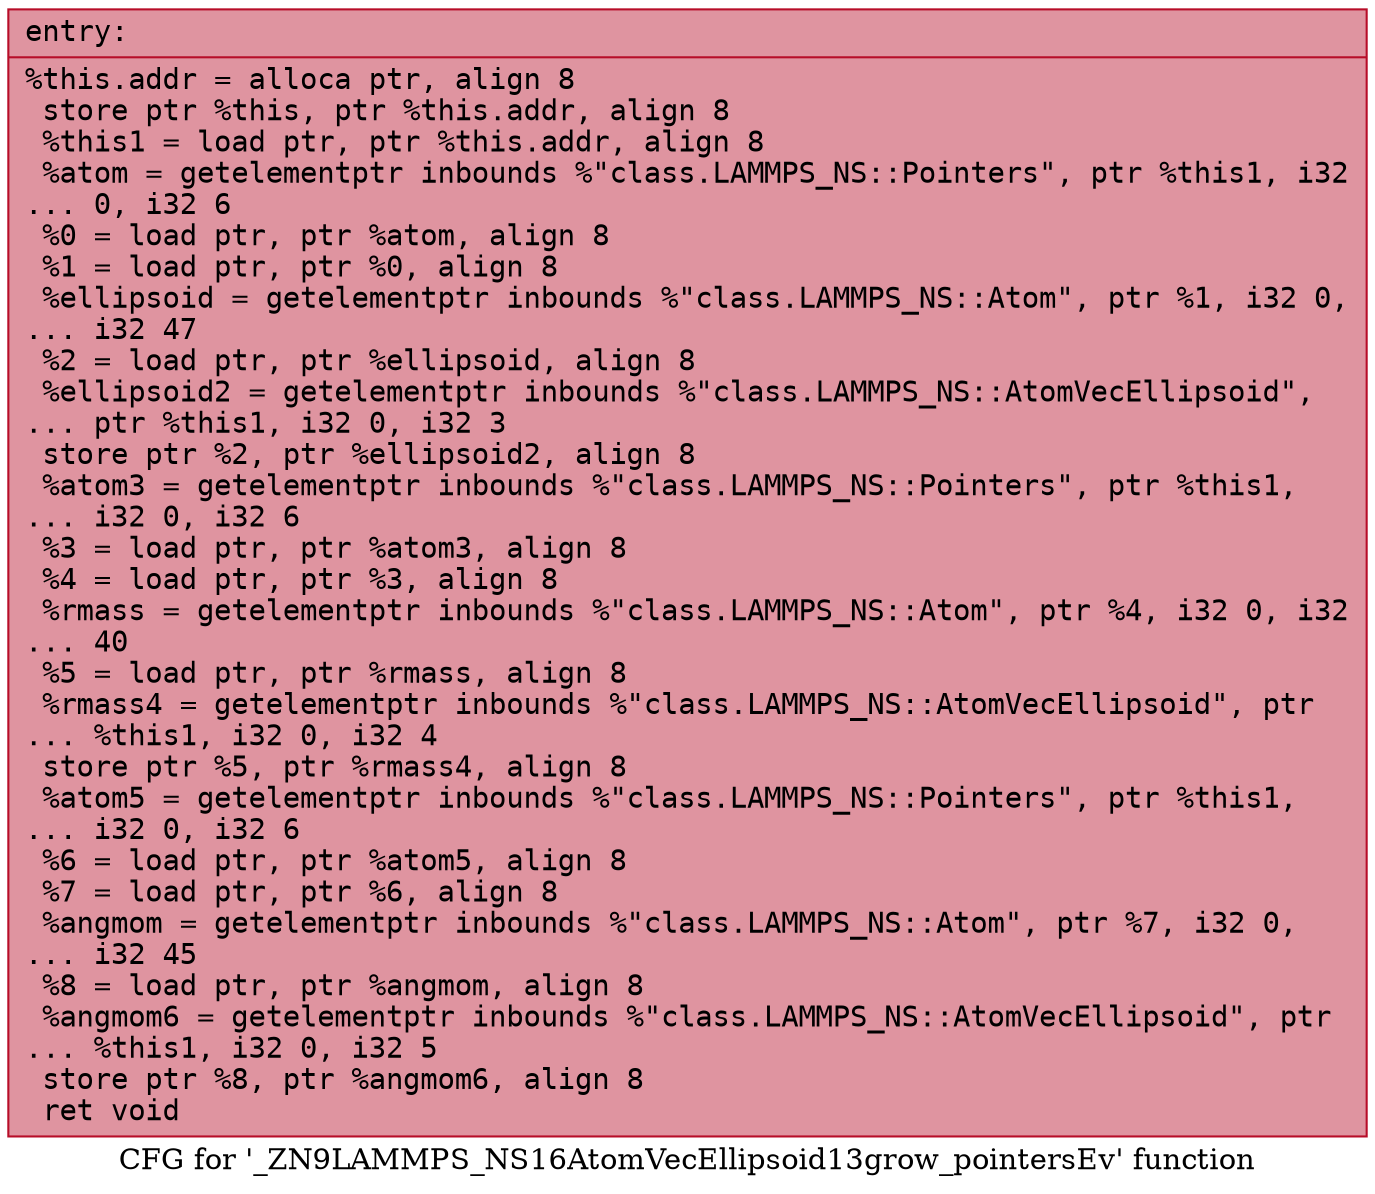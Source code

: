 digraph "CFG for '_ZN9LAMMPS_NS16AtomVecEllipsoid13grow_pointersEv' function" {
	label="CFG for '_ZN9LAMMPS_NS16AtomVecEllipsoid13grow_pointersEv' function";

	Node0x556728d5bb20 [shape=record,color="#b70d28ff", style=filled, fillcolor="#b70d2870" fontname="Courier",label="{entry:\l|  %this.addr = alloca ptr, align 8\l  store ptr %this, ptr %this.addr, align 8\l  %this1 = load ptr, ptr %this.addr, align 8\l  %atom = getelementptr inbounds %\"class.LAMMPS_NS::Pointers\", ptr %this1, i32\l... 0, i32 6\l  %0 = load ptr, ptr %atom, align 8\l  %1 = load ptr, ptr %0, align 8\l  %ellipsoid = getelementptr inbounds %\"class.LAMMPS_NS::Atom\", ptr %1, i32 0,\l... i32 47\l  %2 = load ptr, ptr %ellipsoid, align 8\l  %ellipsoid2 = getelementptr inbounds %\"class.LAMMPS_NS::AtomVecEllipsoid\",\l... ptr %this1, i32 0, i32 3\l  store ptr %2, ptr %ellipsoid2, align 8\l  %atom3 = getelementptr inbounds %\"class.LAMMPS_NS::Pointers\", ptr %this1,\l... i32 0, i32 6\l  %3 = load ptr, ptr %atom3, align 8\l  %4 = load ptr, ptr %3, align 8\l  %rmass = getelementptr inbounds %\"class.LAMMPS_NS::Atom\", ptr %4, i32 0, i32\l... 40\l  %5 = load ptr, ptr %rmass, align 8\l  %rmass4 = getelementptr inbounds %\"class.LAMMPS_NS::AtomVecEllipsoid\", ptr\l... %this1, i32 0, i32 4\l  store ptr %5, ptr %rmass4, align 8\l  %atom5 = getelementptr inbounds %\"class.LAMMPS_NS::Pointers\", ptr %this1,\l... i32 0, i32 6\l  %6 = load ptr, ptr %atom5, align 8\l  %7 = load ptr, ptr %6, align 8\l  %angmom = getelementptr inbounds %\"class.LAMMPS_NS::Atom\", ptr %7, i32 0,\l... i32 45\l  %8 = load ptr, ptr %angmom, align 8\l  %angmom6 = getelementptr inbounds %\"class.LAMMPS_NS::AtomVecEllipsoid\", ptr\l... %this1, i32 0, i32 5\l  store ptr %8, ptr %angmom6, align 8\l  ret void\l}"];
}

